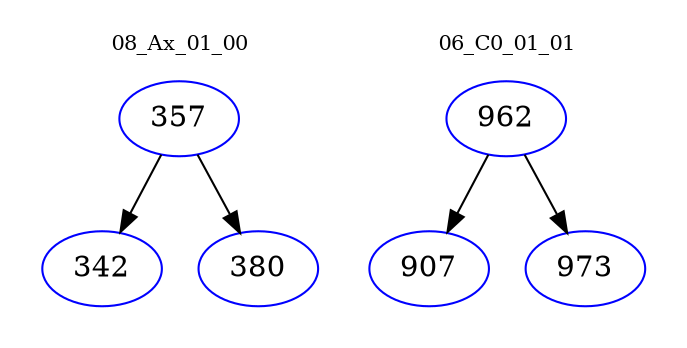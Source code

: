 digraph{
subgraph cluster_0 {
color = white
label = "08_Ax_01_00";
fontsize=10;
T0_357 [label="357", color="blue"]
T0_357 -> T0_342 [color="black"]
T0_342 [label="342", color="blue"]
T0_357 -> T0_380 [color="black"]
T0_380 [label="380", color="blue"]
}
subgraph cluster_1 {
color = white
label = "06_C0_01_01";
fontsize=10;
T1_962 [label="962", color="blue"]
T1_962 -> T1_907 [color="black"]
T1_907 [label="907", color="blue"]
T1_962 -> T1_973 [color="black"]
T1_973 [label="973", color="blue"]
}
}
